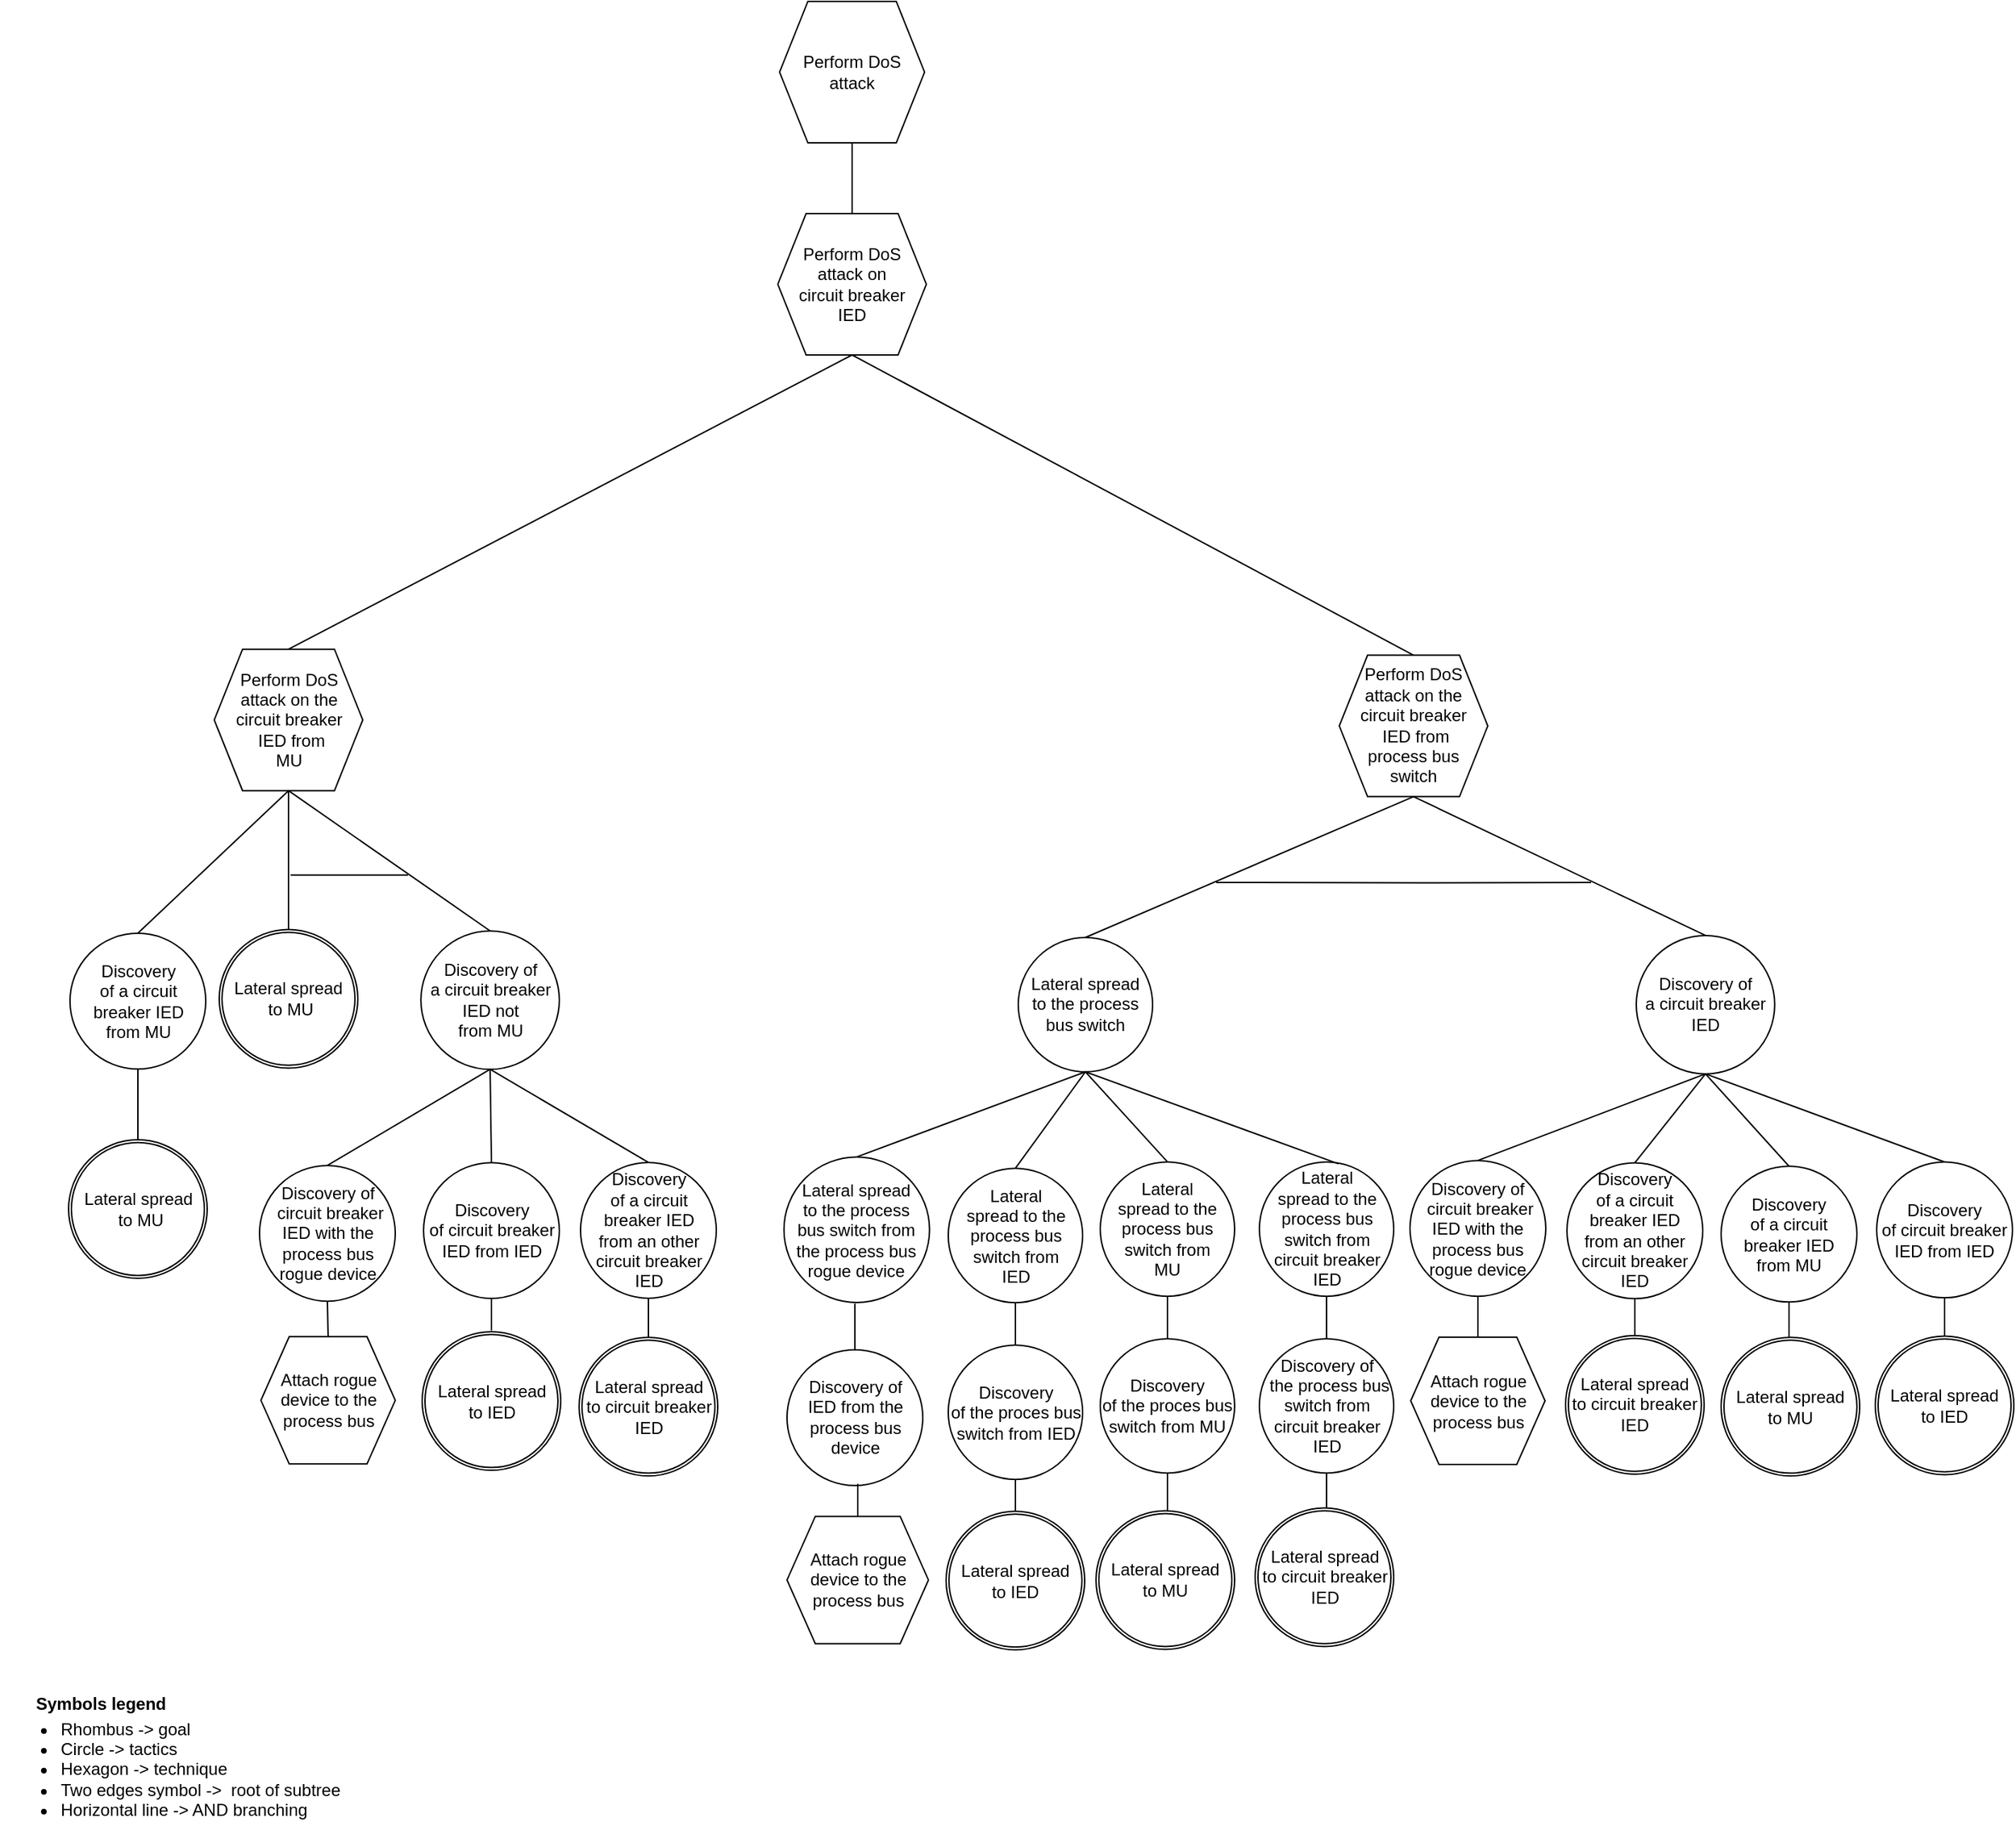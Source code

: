 <mxfile version="16.1.2" type="device"><diagram id="xbHYeiGO_CIbIeRIyyaW" name="Page-1"><mxGraphModel dx="2205" dy="998" grid="1" gridSize="10" guides="1" tooltips="1" connect="1" arrows="1" fold="1" page="1" pageScale="1" pageWidth="850" pageHeight="1100" math="0" shadow="0"><root><mxCell id="0"/><mxCell id="1" parent="0"/><mxCell id="sCToZuNMgWmZPL3xqHvZ-8" value="Perform DoS attack" style="shape=hexagon;perimeter=hexagonPerimeter2;whiteSpace=wrap;html=1;fixedSize=1;" parent="1" vertex="1"><mxGeometry x="111.25" y="20" width="102.5" height="100" as="geometry"/></mxCell><mxCell id="ygYgMc5aqZ92e0gRyeAC-1" value="&lt;font style=&quot;font-size: 12px&quot;&gt;Symbols legend&lt;/font&gt;" style="text;strokeColor=none;fillColor=none;html=1;fontSize=24;fontStyle=1;verticalAlign=middle;align=center;" parent="1" vertex="1"><mxGeometry x="-419.5" y="1200" width="100" height="40" as="geometry"/></mxCell><mxCell id="ygYgMc5aqZ92e0gRyeAC-2" value="&lt;ul&gt;&lt;li&gt;&lt;span&gt;Rhombus -&amp;gt; goal&lt;/span&gt;&lt;/li&gt;&lt;li&gt;&lt;span&gt;Circle -&amp;gt; tactics&lt;/span&gt;&lt;br&gt;&lt;/li&gt;&lt;li&gt;Hexagon -&amp;gt; technique&lt;/li&gt;&lt;li&gt;Two edges symbol -&amp;gt;&amp;nbsp; root of subtree&lt;/li&gt;&lt;li&gt;Horizontal line -&amp;gt; AND branching&lt;/li&gt;&lt;/ul&gt;" style="text;strokeColor=none;fillColor=none;html=1;whiteSpace=wrap;verticalAlign=middle;overflow=hidden;fontSize=12;" parent="1" vertex="1"><mxGeometry x="-439.5" y="1216.81" width="256" height="107" as="geometry"/></mxCell><mxCell id="p-Lv9eZyb4X6R8hbqvUL-1" value="Perform DoS attack on&lt;br&gt;circuit breaker &lt;br&gt;IED" style="shape=hexagon;perimeter=hexagonPerimeter2;whiteSpace=wrap;html=1;fixedSize=1;" parent="1" vertex="1"><mxGeometry x="110" y="170" width="105" height="100" as="geometry"/></mxCell><mxCell id="p-Lv9eZyb4X6R8hbqvUL-7" value="" style="endArrow=none;html=1;rounded=0;exitX=0.5;exitY=0;exitDx=0;exitDy=0;entryX=0.5;entryY=1;entryDx=0;entryDy=0;" parent="1" source="p-Lv9eZyb4X6R8hbqvUL-1" target="sCToZuNMgWmZPL3xqHvZ-8" edge="1"><mxGeometry width="50" height="50" relative="1" as="geometry"><mxPoint x="-201" y="317" as="sourcePoint"/><mxPoint x="-267" y="206" as="targetPoint"/></mxGeometry></mxCell><mxCell id="NaeX-XamJc1sZy7YFsHS-1" value="" style="endArrow=none;html=1;rounded=0;entryX=0.5;entryY=1;entryDx=0;entryDy=0;exitX=0.5;exitY=0;exitDx=0;exitDy=0;" parent="1" source="NaeX-XamJc1sZy7YFsHS-3" target="p-Lv9eZyb4X6R8hbqvUL-1" edge="1"><mxGeometry width="50" height="50" relative="1" as="geometry"><mxPoint x="455" y="370.14" as="sourcePoint"/><mxPoint x="-282.5" y="240.0" as="targetPoint"/></mxGeometry></mxCell><mxCell id="NaeX-XamJc1sZy7YFsHS-3" value="Perform DoS attack on the&lt;br&gt;circuit breaker&lt;br&gt;&amp;nbsp;IED from &lt;br&gt;process bus &lt;br&gt;switch" style="shape=hexagon;perimeter=hexagonPerimeter2;whiteSpace=wrap;html=1;fixedSize=1;" parent="1" vertex="1"><mxGeometry x="507" y="482.29" width="105" height="100" as="geometry"/></mxCell><mxCell id="NaeX-XamJc1sZy7YFsHS-5" value="" style="endArrow=none;html=1;rounded=0;exitX=0.5;exitY=1;exitDx=0;exitDy=0;" parent="1" source="NaeX-XamJc1sZy7YFsHS-9" edge="1"><mxGeometry width="50" height="50" relative="1" as="geometry"><mxPoint x="245.25" y="1074.58" as="sourcePoint"/><mxPoint x="278" y="1091.33" as="targetPoint"/><Array as="points"/></mxGeometry></mxCell><mxCell id="NaeX-XamJc1sZy7YFsHS-9" value="Discovery&lt;br&gt;of the proces bus switch from IED" style="ellipse;whiteSpace=wrap;html=1;aspect=fixed;" parent="1" vertex="1"><mxGeometry x="230.5" y="970.08" width="95" height="95" as="geometry"/></mxCell><mxCell id="NaeX-XamJc1sZy7YFsHS-10" value="Lateral&lt;br&gt;&amp;nbsp;spread to the&amp;nbsp;&lt;br&gt;process bus switch from &lt;br&gt;IED" style="ellipse;whiteSpace=wrap;html=1;aspect=fixed;" parent="1" vertex="1"><mxGeometry x="230.5" y="845.08" width="95" height="95" as="geometry"/></mxCell><mxCell id="NaeX-XamJc1sZy7YFsHS-11" value="" style="endArrow=none;html=1;rounded=0;entryX=0.5;entryY=1;entryDx=0;entryDy=0;" parent="1" source="NaeX-XamJc1sZy7YFsHS-9" target="NaeX-XamJc1sZy7YFsHS-10" edge="1"><mxGeometry width="50" height="50" relative="1" as="geometry"><mxPoint x="278.5" y="965.58" as="sourcePoint"/><mxPoint x="19.88" y="977.08" as="targetPoint"/><Array as="points"/></mxGeometry></mxCell><mxCell id="NaeX-XamJc1sZy7YFsHS-20" value="" style="endArrow=none;html=1;rounded=0;entryX=0.5;entryY=1;entryDx=0;entryDy=0;exitX=0.5;exitY=0;exitDx=0;exitDy=0;" parent="1" source="vKxXORF7rsg91OC5_c_n-1" target="NaeX-XamJc1sZy7YFsHS-3" edge="1"><mxGeometry width="50" height="50" relative="1" as="geometry"><mxPoint x="828" y="653.83" as="sourcePoint"/><mxPoint x="580.5" y="587.37" as="targetPoint"/></mxGeometry></mxCell><mxCell id="NaeX-XamJc1sZy7YFsHS-21" value="" style="endArrow=none;html=1;rounded=0;entryX=0.5;entryY=1;entryDx=0;entryDy=0;exitX=0.5;exitY=0;exitDx=0;exitDy=0;" parent="1" source="NaeX-XamJc1sZy7YFsHS-10" target="NaeX-XamJc1sZy7YFsHS-56" edge="1"><mxGeometry width="50" height="50" relative="1" as="geometry"><mxPoint x="295.5" y="947.8" as="sourcePoint"/><mxPoint x="285.5" y="783.3" as="targetPoint"/><Array as="points"/></mxGeometry></mxCell><mxCell id="NaeX-XamJc1sZy7YFsHS-22" value="" style="endArrow=none;html=1;rounded=0;entryX=0.5;entryY=0;entryDx=0;entryDy=0;exitX=0.5;exitY=1;exitDx=0;exitDy=0;" parent="1" source="NaeX-XamJc1sZy7YFsHS-3" target="NaeX-XamJc1sZy7YFsHS-56" edge="1"><mxGeometry width="50" height="50" relative="1" as="geometry"><mxPoint x="572" y="593.15" as="sourcePoint"/><mxPoint x="181" y="519.37" as="targetPoint"/><Array as="points"/></mxGeometry></mxCell><mxCell id="NaeX-XamJc1sZy7YFsHS-37" value="" style="endArrow=none;html=1;rounded=0;" parent="1" edge="1"><mxGeometry width="50" height="50" relative="1" as="geometry"><mxPoint x="420" y="643" as="sourcePoint"/><mxPoint x="685" y="643" as="targetPoint"/><Array as="points"><mxPoint x="565" y="643.23"/></Array></mxGeometry></mxCell><mxCell id="NaeX-XamJc1sZy7YFsHS-43" value="" style="endArrow=none;html=1;rounded=0;exitX=0.5;exitY=1;exitDx=0;exitDy=0;" parent="1" source="NaeX-XamJc1sZy7YFsHS-47" edge="1"><mxGeometry width="50" height="50" relative="1" as="geometry"><mxPoint x="352.75" y="1070.1" as="sourcePoint"/><mxPoint x="385.5" y="1086.85" as="targetPoint"/><Array as="points"/></mxGeometry></mxCell><mxCell id="NaeX-XamJc1sZy7YFsHS-47" value="Discovery&lt;br&gt;of the proces bus switch from MU" style="ellipse;whiteSpace=wrap;html=1;aspect=fixed;" parent="1" vertex="1"><mxGeometry x="338" y="965.6" width="95" height="95" as="geometry"/></mxCell><mxCell id="NaeX-XamJc1sZy7YFsHS-48" value="Lateral&lt;br&gt;&amp;nbsp;spread to the&amp;nbsp;&lt;br&gt;process bus switch from &lt;br&gt;MU" style="ellipse;whiteSpace=wrap;html=1;aspect=fixed;" parent="1" vertex="1"><mxGeometry x="338" y="840.6" width="95" height="95" as="geometry"/></mxCell><mxCell id="NaeX-XamJc1sZy7YFsHS-49" value="" style="endArrow=none;html=1;rounded=0;entryX=0.5;entryY=1;entryDx=0;entryDy=0;" parent="1" source="NaeX-XamJc1sZy7YFsHS-47" target="NaeX-XamJc1sZy7YFsHS-48" edge="1"><mxGeometry width="50" height="50" relative="1" as="geometry"><mxPoint x="386" y="961.1" as="sourcePoint"/><mxPoint x="127.38" y="972.6" as="targetPoint"/><Array as="points"/></mxGeometry></mxCell><mxCell id="NaeX-XamJc1sZy7YFsHS-50" value="" style="endArrow=none;html=1;rounded=0;entryX=0.5;entryY=1;entryDx=0;entryDy=0;exitX=0.5;exitY=0;exitDx=0;exitDy=0;" parent="1" source="NaeX-XamJc1sZy7YFsHS-48" target="NaeX-XamJc1sZy7YFsHS-56" edge="1"><mxGeometry width="50" height="50" relative="1" as="geometry"><mxPoint x="376" y="850.35" as="sourcePoint"/><mxPoint x="285.5" y="783.3" as="targetPoint"/><Array as="points"/></mxGeometry></mxCell><mxCell id="NaeX-XamJc1sZy7YFsHS-56" value="Lateral spread &lt;br&gt;to the process bus switch" style="ellipse;whiteSpace=wrap;html=1;aspect=fixed;" parent="1" vertex="1"><mxGeometry x="280" y="681.88" width="95" height="95" as="geometry"/></mxCell><mxCell id="QyJI7abENqe0JcehUE_R-2" value="" style="endArrow=none;html=1;rounded=0;exitX=0.5;exitY=1;exitDx=0;exitDy=0;" parent="1" source="QyJI7abENqe0JcehUE_R-6" edge="1"><mxGeometry width="50" height="50" relative="1" as="geometry"><mxPoint x="465.25" y="1070.1" as="sourcePoint"/><mxPoint x="498" y="1086.85" as="targetPoint"/><Array as="points"/></mxGeometry></mxCell><mxCell id="QyJI7abENqe0JcehUE_R-6" value="Discovery of&lt;br&gt;&amp;nbsp;the process&amp;nbsp;bus switch from circuit breaker IED" style="ellipse;whiteSpace=wrap;html=1;aspect=fixed;" parent="1" vertex="1"><mxGeometry x="450.5" y="965.6" width="95" height="95" as="geometry"/></mxCell><mxCell id="QyJI7abENqe0JcehUE_R-7" value="Lateral&lt;br&gt;&amp;nbsp;spread to the&amp;nbsp;&lt;br&gt;process bus switch from &lt;br&gt;circuit breaker IED" style="ellipse;whiteSpace=wrap;html=1;aspect=fixed;" parent="1" vertex="1"><mxGeometry x="450.5" y="840.6" width="95" height="95" as="geometry"/></mxCell><mxCell id="QyJI7abENqe0JcehUE_R-8" value="" style="endArrow=none;html=1;rounded=0;entryX=0.5;entryY=1;entryDx=0;entryDy=0;" parent="1" source="QyJI7abENqe0JcehUE_R-6" target="QyJI7abENqe0JcehUE_R-7" edge="1"><mxGeometry width="50" height="50" relative="1" as="geometry"><mxPoint x="498.5" y="961.1" as="sourcePoint"/><mxPoint x="239.88" y="972.6" as="targetPoint"/><Array as="points"/></mxGeometry></mxCell><mxCell id="QyJI7abENqe0JcehUE_R-9" value="" style="endArrow=none;html=1;rounded=0;exitX=0.589;exitY=0.014;exitDx=0;exitDy=0;exitPerimeter=0;entryX=0.5;entryY=1;entryDx=0;entryDy=0;" parent="1" source="QyJI7abENqe0JcehUE_R-7" target="NaeX-XamJc1sZy7YFsHS-56" edge="1"><mxGeometry width="50" height="50" relative="1" as="geometry"><mxPoint x="463.5" y="766.44" as="sourcePoint"/><mxPoint x="368" y="786.25" as="targetPoint"/><Array as="points"/></mxGeometry></mxCell><mxCell id="_5xgE_ajlQI05XlSGeUx-3" value="" style="endArrow=none;html=1;rounded=0;exitX=0.5;exitY=0;exitDx=0;exitDy=0;entryX=0.5;entryY=1;entryDx=0;entryDy=0;" parent="1" source="_5xgE_ajlQI05XlSGeUx-4" target="p-Lv9eZyb4X6R8hbqvUL-1" edge="1"><mxGeometry width="50" height="50" relative="1" as="geometry"><mxPoint x="1317.5" y="380.14" as="sourcePoint"/><mxPoint x="330" y="230" as="targetPoint"/></mxGeometry></mxCell><mxCell id="_5xgE_ajlQI05XlSGeUx-4" value="Perform DoS attack on the&lt;br&gt;circuit breaker&lt;br&gt;&amp;nbsp;IED from &lt;br&gt;MU" style="shape=hexagon;perimeter=hexagonPerimeter2;whiteSpace=wrap;html=1;fixedSize=1;size=20;" parent="1" vertex="1"><mxGeometry x="-288.5" y="478.08" width="105" height="100" as="geometry"/></mxCell><mxCell id="_5xgE_ajlQI05XlSGeUx-58" value="" style="endArrow=none;html=1;rounded=0;exitX=0.5;exitY=1;exitDx=0;exitDy=0;entryX=0.5;entryY=0;entryDx=0;entryDy=0;" parent="1" source="_5xgE_ajlQI05XlSGeUx-67" target="g3ZBwAygwcEypTitd6UG-19" edge="1"><mxGeometry width="50" height="50" relative="1" as="geometry"><mxPoint x="-384.5" y="765.31" as="sourcePoint"/><mxPoint x="-343" y="838.12" as="targetPoint"/><Array as="points"/></mxGeometry></mxCell><mxCell id="_5xgE_ajlQI05XlSGeUx-67" value="Discovery&lt;br&gt;of a circuit breaker IED &lt;br&gt;from MU" style="ellipse;whiteSpace=wrap;html=1;aspect=fixed;" parent="1" vertex="1"><mxGeometry x="-390.5" y="678.91" width="96" height="96" as="geometry"/></mxCell><mxCell id="_5xgE_ajlQI05XlSGeUx-68" value="" style="endArrow=none;html=1;rounded=0;entryX=0.5;entryY=1;entryDx=0;entryDy=0;exitX=0.5;exitY=0;exitDx=0;exitDy=0;" parent="1" source="_5xgE_ajlQI05XlSGeUx-67" target="_5xgE_ajlQI05XlSGeUx-4" edge="1"><mxGeometry width="50" height="50" relative="1" as="geometry"><mxPoint x="-355.5" y="642.88" as="sourcePoint"/><mxPoint x="-346" y="779.13" as="targetPoint"/><Array as="points"/></mxGeometry></mxCell><mxCell id="_5xgE_ajlQI05XlSGeUx-70" value="" style="endArrow=none;html=1;rounded=0;exitX=0.5;exitY=1;exitDx=0;exitDy=0;entryX=0.5;entryY=0;entryDx=0;entryDy=0;" parent="1" source="_5xgE_ajlQI05XlSGeUx-4" target="g3ZBwAygwcEypTitd6UG-21" edge="1"><mxGeometry width="50" height="50" relative="1" as="geometry"><mxPoint x="-231.5" y="633.89" as="sourcePoint"/><mxPoint x="-236" y="659.37" as="targetPoint"/><Array as="points"/></mxGeometry></mxCell><mxCell id="_5xgE_ajlQI05XlSGeUx-79" value="" style="endArrow=none;html=1;rounded=0;entryX=0.5;entryY=0;entryDx=0;entryDy=0;exitX=0.5;exitY=1;exitDx=0;exitDy=0;" parent="1" source="_5xgE_ajlQI05XlSGeUx-4" target="_5xgE_ajlQI05XlSGeUx-84" edge="1"><mxGeometry width="50" height="50" relative="1" as="geometry"><mxPoint x="-159" y="611.53" as="sourcePoint"/><mxPoint x="-37.5" y="655.52" as="targetPoint"/></mxGeometry></mxCell><mxCell id="_5xgE_ajlQI05XlSGeUx-80" value="Attach rogue device to the process bus" style="shape=hexagon;perimeter=hexagonPerimeter2;whiteSpace=wrap;html=1;fixedSize=1;" parent="1" vertex="1"><mxGeometry x="-255.5" y="964.16" width="95" height="90" as="geometry"/></mxCell><mxCell id="_5xgE_ajlQI05XlSGeUx-81" value="Discovery of&lt;br&gt;&amp;nbsp;circuit breaker &lt;br&gt;IED with the process bus rogue device" style="ellipse;whiteSpace=wrap;html=1;aspect=fixed;" parent="1" vertex="1"><mxGeometry x="-256.5" y="843.09" width="96" height="96" as="geometry"/></mxCell><mxCell id="_5xgE_ajlQI05XlSGeUx-82" value="" style="endArrow=none;html=1;rounded=0;entryX=0.5;entryY=0;entryDx=0;entryDy=0;exitX=0.5;exitY=1;exitDx=0;exitDy=0;" parent="1" source="_5xgE_ajlQI05XlSGeUx-81" target="_5xgE_ajlQI05XlSGeUx-80" edge="1"><mxGeometry width="50" height="50" relative="1" as="geometry"><mxPoint x="-242.87" y="891.06" as="sourcePoint"/><mxPoint x="-205.37" y="920.06" as="targetPoint"/></mxGeometry></mxCell><mxCell id="_5xgE_ajlQI05XlSGeUx-83" value="" style="endArrow=none;html=1;rounded=0;" parent="1" edge="1"><mxGeometry width="50" height="50" relative="1" as="geometry"><mxPoint x="-234.5" y="637.79" as="sourcePoint"/><mxPoint x="-151.5" y="637.79" as="targetPoint"/></mxGeometry></mxCell><mxCell id="_5xgE_ajlQI05XlSGeUx-84" value="Discovery of&lt;br&gt;a circuit breaker IED not &lt;br&gt;from MU" style="ellipse;whiteSpace=wrap;html=1;aspect=fixed;" parent="1" vertex="1"><mxGeometry x="-142.38" y="677.23" width="97.88" height="97.88" as="geometry"/></mxCell><mxCell id="_5xgE_ajlQI05XlSGeUx-85" value="" style="endArrow=none;html=1;rounded=0;exitX=0.5;exitY=0;exitDx=0;exitDy=0;entryX=0.5;entryY=1;entryDx=0;entryDy=0;" parent="1" source="_5xgE_ajlQI05XlSGeUx-81" target="_5xgE_ajlQI05XlSGeUx-84" edge="1"><mxGeometry width="50" height="50" relative="1" as="geometry"><mxPoint x="-249.12" y="828.26" as="sourcePoint"/><mxPoint x="-249.12" y="784.39" as="targetPoint"/><Array as="points"/></mxGeometry></mxCell><mxCell id="_5xgE_ajlQI05XlSGeUx-88" value="" style="endArrow=none;html=1;rounded=0;entryX=0.5;entryY=0;entryDx=0;entryDy=0;exitX=0.5;exitY=1;exitDx=0;exitDy=0;startArrow=none;" parent="1" source="_5xgE_ajlQI05XlSGeUx-92" edge="1"><mxGeometry width="50" height="50" relative="1" as="geometry"><mxPoint x="-92.5" y="872.16" as="sourcePoint"/><mxPoint x="-92.5" y="959.78" as="targetPoint"/><Array as="points"/></mxGeometry></mxCell><mxCell id="_5xgE_ajlQI05XlSGeUx-92" value="Discovery&lt;br&gt;of circuit breaker IED from IED" style="ellipse;whiteSpace=wrap;html=1;aspect=fixed;" parent="1" vertex="1"><mxGeometry x="-140.5" y="841.09" width="96" height="96" as="geometry"/></mxCell><mxCell id="_5xgE_ajlQI05XlSGeUx-93" value="" style="endArrow=none;html=1;rounded=0;exitX=0.5;exitY=1;exitDx=0;exitDy=0;startArrow=none;entryX=0.5;entryY=0;entryDx=0;entryDy=0;" parent="1" source="_5xgE_ajlQI05XlSGeUx-84" target="_5xgE_ajlQI05XlSGeUx-92" edge="1"><mxGeometry width="50" height="50" relative="1" as="geometry"><mxPoint x="-82.5" y="911.46" as="sourcePoint"/><mxPoint x="-93.5" y="805.43" as="targetPoint"/><Array as="points"/></mxGeometry></mxCell><mxCell id="_5xgE_ajlQI05XlSGeUx-105" value="" style="endArrow=none;html=1;rounded=0;exitX=0.5;exitY=0;exitDx=0;exitDy=0;entryX=0.5;entryY=1;entryDx=0;entryDy=0;" parent="1" source="_5xgE_ajlQI05XlSGeUx-112" target="_5xgE_ajlQI05XlSGeUx-84" edge="1"><mxGeometry width="50" height="50" relative="1" as="geometry"><mxPoint x="27.5" y="811.34" as="sourcePoint"/><mxPoint x="-83.44" y="785.11" as="targetPoint"/><Array as="points"/></mxGeometry></mxCell><mxCell id="_5xgE_ajlQI05XlSGeUx-111" value="" style="endArrow=none;html=1;rounded=0;exitX=0.5;exitY=1;exitDx=0;exitDy=0;entryX=0.5;entryY=0;entryDx=0;entryDy=0;" parent="1" source="_5xgE_ajlQI05XlSGeUx-112" target="g3ZBwAygwcEypTitd6UG-26" edge="1"><mxGeometry width="50" height="50" relative="1" as="geometry"><mxPoint x="-81.5" y="678.96" as="sourcePoint"/><mxPoint x="-3.5" y="961.34" as="targetPoint"/></mxGeometry></mxCell><mxCell id="_5xgE_ajlQI05XlSGeUx-112" value="Discovery&lt;br&gt;of a circuit breaker IED &lt;br&gt;from an other circuit breaker IED" style="ellipse;whiteSpace=wrap;html=1;aspect=fixed;" parent="1" vertex="1"><mxGeometry x="-29.5" y="840.96" width="96" height="96" as="geometry"/></mxCell><mxCell id="vKxXORF7rsg91OC5_c_n-1" value="Discovery of&lt;br&gt;a circuit breaker IED" style="ellipse;whiteSpace=wrap;html=1;aspect=fixed;" parent="1" vertex="1"><mxGeometry x="717" y="680.44" width="97.88" height="97.88" as="geometry"/></mxCell><mxCell id="vKxXORF7rsg91OC5_c_n-3" value="Attach rogue device to the process bus" style="shape=hexagon;perimeter=hexagonPerimeter2;whiteSpace=wrap;html=1;fixedSize=1;" parent="1" vertex="1"><mxGeometry x="557.5" y="964.5" width="95" height="90" as="geometry"/></mxCell><mxCell id="vKxXORF7rsg91OC5_c_n-4" value="Discovery of&lt;br&gt;&amp;nbsp;circuit breaker &lt;br&gt;IED with the process bus rogue device" style="ellipse;whiteSpace=wrap;html=1;aspect=fixed;" parent="1" vertex="1"><mxGeometry x="557" y="839.58" width="96" height="96" as="geometry"/></mxCell><mxCell id="vKxXORF7rsg91OC5_c_n-5" value="" style="endArrow=none;html=1;rounded=0;entryX=0.5;entryY=0;entryDx=0;entryDy=0;exitX=0.5;exitY=1;exitDx=0;exitDy=0;" parent="1" source="vKxXORF7rsg91OC5_c_n-4" target="vKxXORF7rsg91OC5_c_n-3" edge="1"><mxGeometry width="50" height="50" relative="1" as="geometry"><mxPoint x="569.13" y="878.65" as="sourcePoint"/><mxPoint x="606.63" y="907.65" as="targetPoint"/></mxGeometry></mxCell><mxCell id="vKxXORF7rsg91OC5_c_n-6" value="" style="endArrow=none;html=1;rounded=0;exitX=0.5;exitY=0;exitDx=0;exitDy=0;entryX=0.5;entryY=1;entryDx=0;entryDy=0;" parent="1" source="vKxXORF7rsg91OC5_c_n-4" target="vKxXORF7rsg91OC5_c_n-1" edge="1"><mxGeometry width="50" height="50" relative="1" as="geometry"><mxPoint x="563" y="862.02" as="sourcePoint"/><mxPoint x="775.94" y="790.38" as="targetPoint"/><Array as="points"/></mxGeometry></mxCell><mxCell id="vKxXORF7rsg91OC5_c_n-7" value="" style="endArrow=none;html=1;rounded=0;entryX=0.5;entryY=0;entryDx=0;entryDy=0;exitX=0.5;exitY=1;exitDx=0;exitDy=0;" parent="1" source="vKxXORF7rsg91OC5_c_n-8" edge="1"><mxGeometry width="50" height="50" relative="1" as="geometry"><mxPoint x="757" y="950" as="sourcePoint"/><mxPoint x="716" y="963.55" as="targetPoint"/></mxGeometry></mxCell><mxCell id="vKxXORF7rsg91OC5_c_n-8" value="Discovery&lt;br&gt;of a circuit breaker IED &lt;br&gt;from an other circuit breaker IED" style="ellipse;whiteSpace=wrap;html=1;aspect=fixed;" parent="1" vertex="1"><mxGeometry x="668" y="841.23" width="96" height="96" as="geometry"/></mxCell><mxCell id="vKxXORF7rsg91OC5_c_n-10" value="" style="endArrow=none;html=1;rounded=0;startArrow=none;entryX=0.5;entryY=0;entryDx=0;entryDy=0;exitX=0.5;exitY=1;exitDx=0;exitDy=0;" parent="1" source="vKxXORF7rsg91OC5_c_n-1" target="vKxXORF7rsg91OC5_c_n-8" edge="1"><mxGeometry width="50" height="50" relative="1" as="geometry"><mxPoint x="775.94" y="790.38" as="sourcePoint"/><mxPoint x="679" y="853.57" as="targetPoint"/><Array as="points"/></mxGeometry></mxCell><mxCell id="vKxXORF7rsg91OC5_c_n-11" value="" style="endArrow=none;html=1;rounded=0;entryX=0.5;entryY=0;entryDx=0;entryDy=0;exitX=0.5;exitY=1;exitDx=0;exitDy=0;" parent="1" source="vKxXORF7rsg91OC5_c_n-12" edge="1"><mxGeometry width="50" height="50" relative="1" as="geometry"><mxPoint x="847" y="944" as="sourcePoint"/><mxPoint x="825" y="966.76" as="targetPoint"/></mxGeometry></mxCell><mxCell id="vKxXORF7rsg91OC5_c_n-12" value="Discovery&lt;br&gt;of a circuit breaker IED &lt;br&gt;from MU" style="ellipse;whiteSpace=wrap;html=1;aspect=fixed;" parent="1" vertex="1"><mxGeometry x="777" y="843.64" width="96" height="96" as="geometry"/></mxCell><mxCell id="vKxXORF7rsg91OC5_c_n-14" value="" style="endArrow=none;html=1;rounded=0;startArrow=none;entryX=0.5;entryY=0;entryDx=0;entryDy=0;exitX=0.5;exitY=1;exitDx=0;exitDy=0;" parent="1" source="vKxXORF7rsg91OC5_c_n-1" target="vKxXORF7rsg91OC5_c_n-12" edge="1"><mxGeometry width="50" height="50" relative="1" as="geometry"><mxPoint x="775.94" y="790.38" as="sourcePoint"/><mxPoint x="801" y="851.71" as="targetPoint"/><Array as="points"/></mxGeometry></mxCell><mxCell id="vKxXORF7rsg91OC5_c_n-18" value="" style="endArrow=none;html=1;rounded=0;startArrow=none;exitX=0.5;exitY=1;exitDx=0;exitDy=0;entryX=0.5;entryY=0;entryDx=0;entryDy=0;" parent="1" source="vKxXORF7rsg91OC5_c_n-1" target="vKxXORF7rsg91OC5_c_n-21" edge="1"><mxGeometry width="50" height="50" relative="1" as="geometry"><mxPoint x="932" y="785.96" as="sourcePoint"/><mxPoint x="991.06" y="845.95" as="targetPoint"/><Array as="points"/></mxGeometry></mxCell><mxCell id="vKxXORF7rsg91OC5_c_n-19" value="" style="endArrow=none;html=1;rounded=0;entryX=0.5;entryY=0;entryDx=0;entryDy=0;exitX=0.5;exitY=1;exitDx=0;exitDy=0;startArrow=none;" parent="1" source="vKxXORF7rsg91OC5_c_n-21" target="g3ZBwAygwcEypTitd6UG-38" edge="1"><mxGeometry width="50" height="50" relative="1" as="geometry"><mxPoint x="935" y="871.68" as="sourcePoint"/><mxPoint x="935" y="959.3" as="targetPoint"/><Array as="points"/></mxGeometry></mxCell><mxCell id="vKxXORF7rsg91OC5_c_n-21" value="Discovery&lt;br&gt;of circuit breaker IED from IED" style="ellipse;whiteSpace=wrap;html=1;aspect=fixed;" parent="1" vertex="1"><mxGeometry x="887" y="840.61" width="96" height="96" as="geometry"/></mxCell><mxCell id="g3ZBwAygwcEypTitd6UG-18" value="" style="ellipse;whiteSpace=wrap;html=1;aspect=fixed;" parent="1" vertex="1"><mxGeometry x="-391.5" y="824.91" width="98" height="98" as="geometry"/></mxCell><mxCell id="g3ZBwAygwcEypTitd6UG-19" value="Lateral spread&lt;br&gt;&amp;nbsp;to MU" style="ellipse;whiteSpace=wrap;html=1;aspect=fixed;" parent="1" vertex="1"><mxGeometry x="-389.5" y="826.91" width="94" height="94" as="geometry"/></mxCell><mxCell id="g3ZBwAygwcEypTitd6UG-20" value="" style="ellipse;whiteSpace=wrap;html=1;aspect=fixed;" parent="1" vertex="1"><mxGeometry x="-285" y="676.23" width="98" height="98" as="geometry"/></mxCell><mxCell id="g3ZBwAygwcEypTitd6UG-21" value="Lateral spread&lt;br&gt;&amp;nbsp;to MU" style="ellipse;whiteSpace=wrap;html=1;aspect=fixed;" parent="1" vertex="1"><mxGeometry x="-283" y="678.23" width="94" height="94" as="geometry"/></mxCell><mxCell id="g3ZBwAygwcEypTitd6UG-22" value="" style="ellipse;whiteSpace=wrap;html=1;aspect=fixed;" parent="1" vertex="1"><mxGeometry x="-141.5" y="960.65" width="98" height="98" as="geometry"/></mxCell><mxCell id="g3ZBwAygwcEypTitd6UG-23" value="Lateral spread&lt;br&gt;to IED" style="ellipse;whiteSpace=wrap;html=1;aspect=fixed;" parent="1" vertex="1"><mxGeometry x="-139.5" y="962.65" width="94" height="94" as="geometry"/></mxCell><mxCell id="g3ZBwAygwcEypTitd6UG-25" value="" style="ellipse;whiteSpace=wrap;html=1;aspect=fixed;" parent="1" vertex="1"><mxGeometry x="-30.5" y="964.65" width="98" height="98" as="geometry"/></mxCell><mxCell id="g3ZBwAygwcEypTitd6UG-26" value="Lateral spread&lt;br&gt;to circuit breaker IED" style="ellipse;whiteSpace=wrap;html=1;aspect=fixed;" parent="1" vertex="1"><mxGeometry x="-28.5" y="966.65" width="94" height="94" as="geometry"/></mxCell><mxCell id="g3ZBwAygwcEypTitd6UG-27" value="" style="ellipse;whiteSpace=wrap;html=1;aspect=fixed;" parent="1" vertex="1"><mxGeometry x="229" y="1087.63" width="98" height="98" as="geometry"/></mxCell><mxCell id="g3ZBwAygwcEypTitd6UG-28" value="Lateral spread&lt;br&gt;to IED" style="ellipse;whiteSpace=wrap;html=1;aspect=fixed;" parent="1" vertex="1"><mxGeometry x="231" y="1089.63" width="94" height="94" as="geometry"/></mxCell><mxCell id="g3ZBwAygwcEypTitd6UG-29" value="" style="ellipse;whiteSpace=wrap;html=1;aspect=fixed;" parent="1" vertex="1"><mxGeometry x="335" y="1087.22" width="98" height="98" as="geometry"/></mxCell><mxCell id="g3ZBwAygwcEypTitd6UG-30" value="Lateral spread&lt;br&gt;to MU" style="ellipse;whiteSpace=wrap;html=1;aspect=fixed;" parent="1" vertex="1"><mxGeometry x="337" y="1089.22" width="94" height="94" as="geometry"/></mxCell><mxCell id="g3ZBwAygwcEypTitd6UG-31" value="" style="ellipse;whiteSpace=wrap;html=1;aspect=fixed;" parent="1" vertex="1"><mxGeometry x="447.5" y="1085.22" width="98" height="98" as="geometry"/></mxCell><mxCell id="g3ZBwAygwcEypTitd6UG-32" value="Lateral spread&lt;br&gt;to circuit breaker IED" style="ellipse;whiteSpace=wrap;html=1;aspect=fixed;" parent="1" vertex="1"><mxGeometry x="449.5" y="1087.22" width="94" height="94" as="geometry"/></mxCell><mxCell id="g3ZBwAygwcEypTitd6UG-33" value="" style="ellipse;whiteSpace=wrap;html=1;aspect=fixed;" parent="1" vertex="1"><mxGeometry x="667" y="963.35" width="98" height="98" as="geometry"/></mxCell><mxCell id="g3ZBwAygwcEypTitd6UG-34" value="Lateral spread&lt;br&gt;to circuit breaker IED" style="ellipse;whiteSpace=wrap;html=1;aspect=fixed;" parent="1" vertex="1"><mxGeometry x="669" y="965.35" width="94" height="94" as="geometry"/></mxCell><mxCell id="g3ZBwAygwcEypTitd6UG-35" value="" style="ellipse;whiteSpace=wrap;html=1;aspect=fixed;" parent="1" vertex="1"><mxGeometry x="777" y="964.65" width="98" height="98" as="geometry"/></mxCell><mxCell id="g3ZBwAygwcEypTitd6UG-36" value="Lateral spread&lt;br&gt;to MU" style="ellipse;whiteSpace=wrap;html=1;aspect=fixed;" parent="1" vertex="1"><mxGeometry x="779" y="966.65" width="94" height="94" as="geometry"/></mxCell><mxCell id="g3ZBwAygwcEypTitd6UG-37" value="" style="ellipse;whiteSpace=wrap;html=1;aspect=fixed;" parent="1" vertex="1"><mxGeometry x="886" y="963.73" width="98" height="98" as="geometry"/></mxCell><mxCell id="g3ZBwAygwcEypTitd6UG-38" value="Lateral spread&lt;br&gt;to IED" style="ellipse;whiteSpace=wrap;html=1;aspect=fixed;" parent="1" vertex="1"><mxGeometry x="888" y="965.73" width="94" height="94" as="geometry"/></mxCell><mxCell id="Dj-rDNgZBXHKmO5cib9Q-1" value="" style="endArrow=none;html=1;rounded=0;entryX=0.5;entryY=0;entryDx=0;entryDy=0;exitX=0.5;exitY=1;exitDx=0;exitDy=0;" parent="1" source="NaeX-XamJc1sZy7YFsHS-56" target="Dj-rDNgZBXHKmO5cib9Q-2" edge="1"><mxGeometry width="50" height="50" relative="1" as="geometry"><mxPoint x="327" y="794.71" as="sourcePoint"/><mxPoint x="180.5" y="1025.93" as="targetPoint"/></mxGeometry></mxCell><mxCell id="Dj-rDNgZBXHKmO5cib9Q-2" value="Lateral spread &lt;br&gt;to the process &lt;br&gt;bus switch from the process bus &lt;br&gt;rogue device" style="ellipse;whiteSpace=wrap;html=1;aspect=fixed;" parent="1" vertex="1"><mxGeometry x="114.34" y="837.07" width="102.93" height="102.93" as="geometry"/></mxCell><mxCell id="Dj-rDNgZBXHKmO5cib9Q-3" value="Discovery of &lt;br&gt;IED from the process bus device" style="ellipse;whiteSpace=wrap;html=1;aspect=fixed;" parent="1" vertex="1"><mxGeometry x="116.5" y="973.4" width="96" height="96" as="geometry"/></mxCell><mxCell id="Dj-rDNgZBXHKmO5cib9Q-4" value="Attach rogue device to the process bus" style="shape=hexagon;perimeter=hexagonPerimeter2;whiteSpace=wrap;html=1;fixedSize=1;" parent="1" vertex="1"><mxGeometry x="116.5" y="1091.22" width="100" height="90" as="geometry"/></mxCell><mxCell id="Dj-rDNgZBXHKmO5cib9Q-5" value="" style="endArrow=none;html=1;rounded=0;" parent="1" source="Dj-rDNgZBXHKmO5cib9Q-4" edge="1"><mxGeometry width="50" height="50" relative="1" as="geometry"><mxPoint x="174.5" y="861.51" as="sourcePoint"/><mxPoint x="166.5" y="1068.22" as="targetPoint"/><Array as="points"/></mxGeometry></mxCell><mxCell id="Dj-rDNgZBXHKmO5cib9Q-6" value="" style="endArrow=none;html=1;rounded=0;exitX=0.5;exitY=0;exitDx=0;exitDy=0;" parent="1" edge="1"><mxGeometry width="50" height="50" relative="1" as="geometry"><mxPoint x="164.5" y="974.01" as="sourcePoint"/><mxPoint x="164.5" y="940.72" as="targetPoint"/><Array as="points"/></mxGeometry></mxCell></root></mxGraphModel></diagram></mxfile>